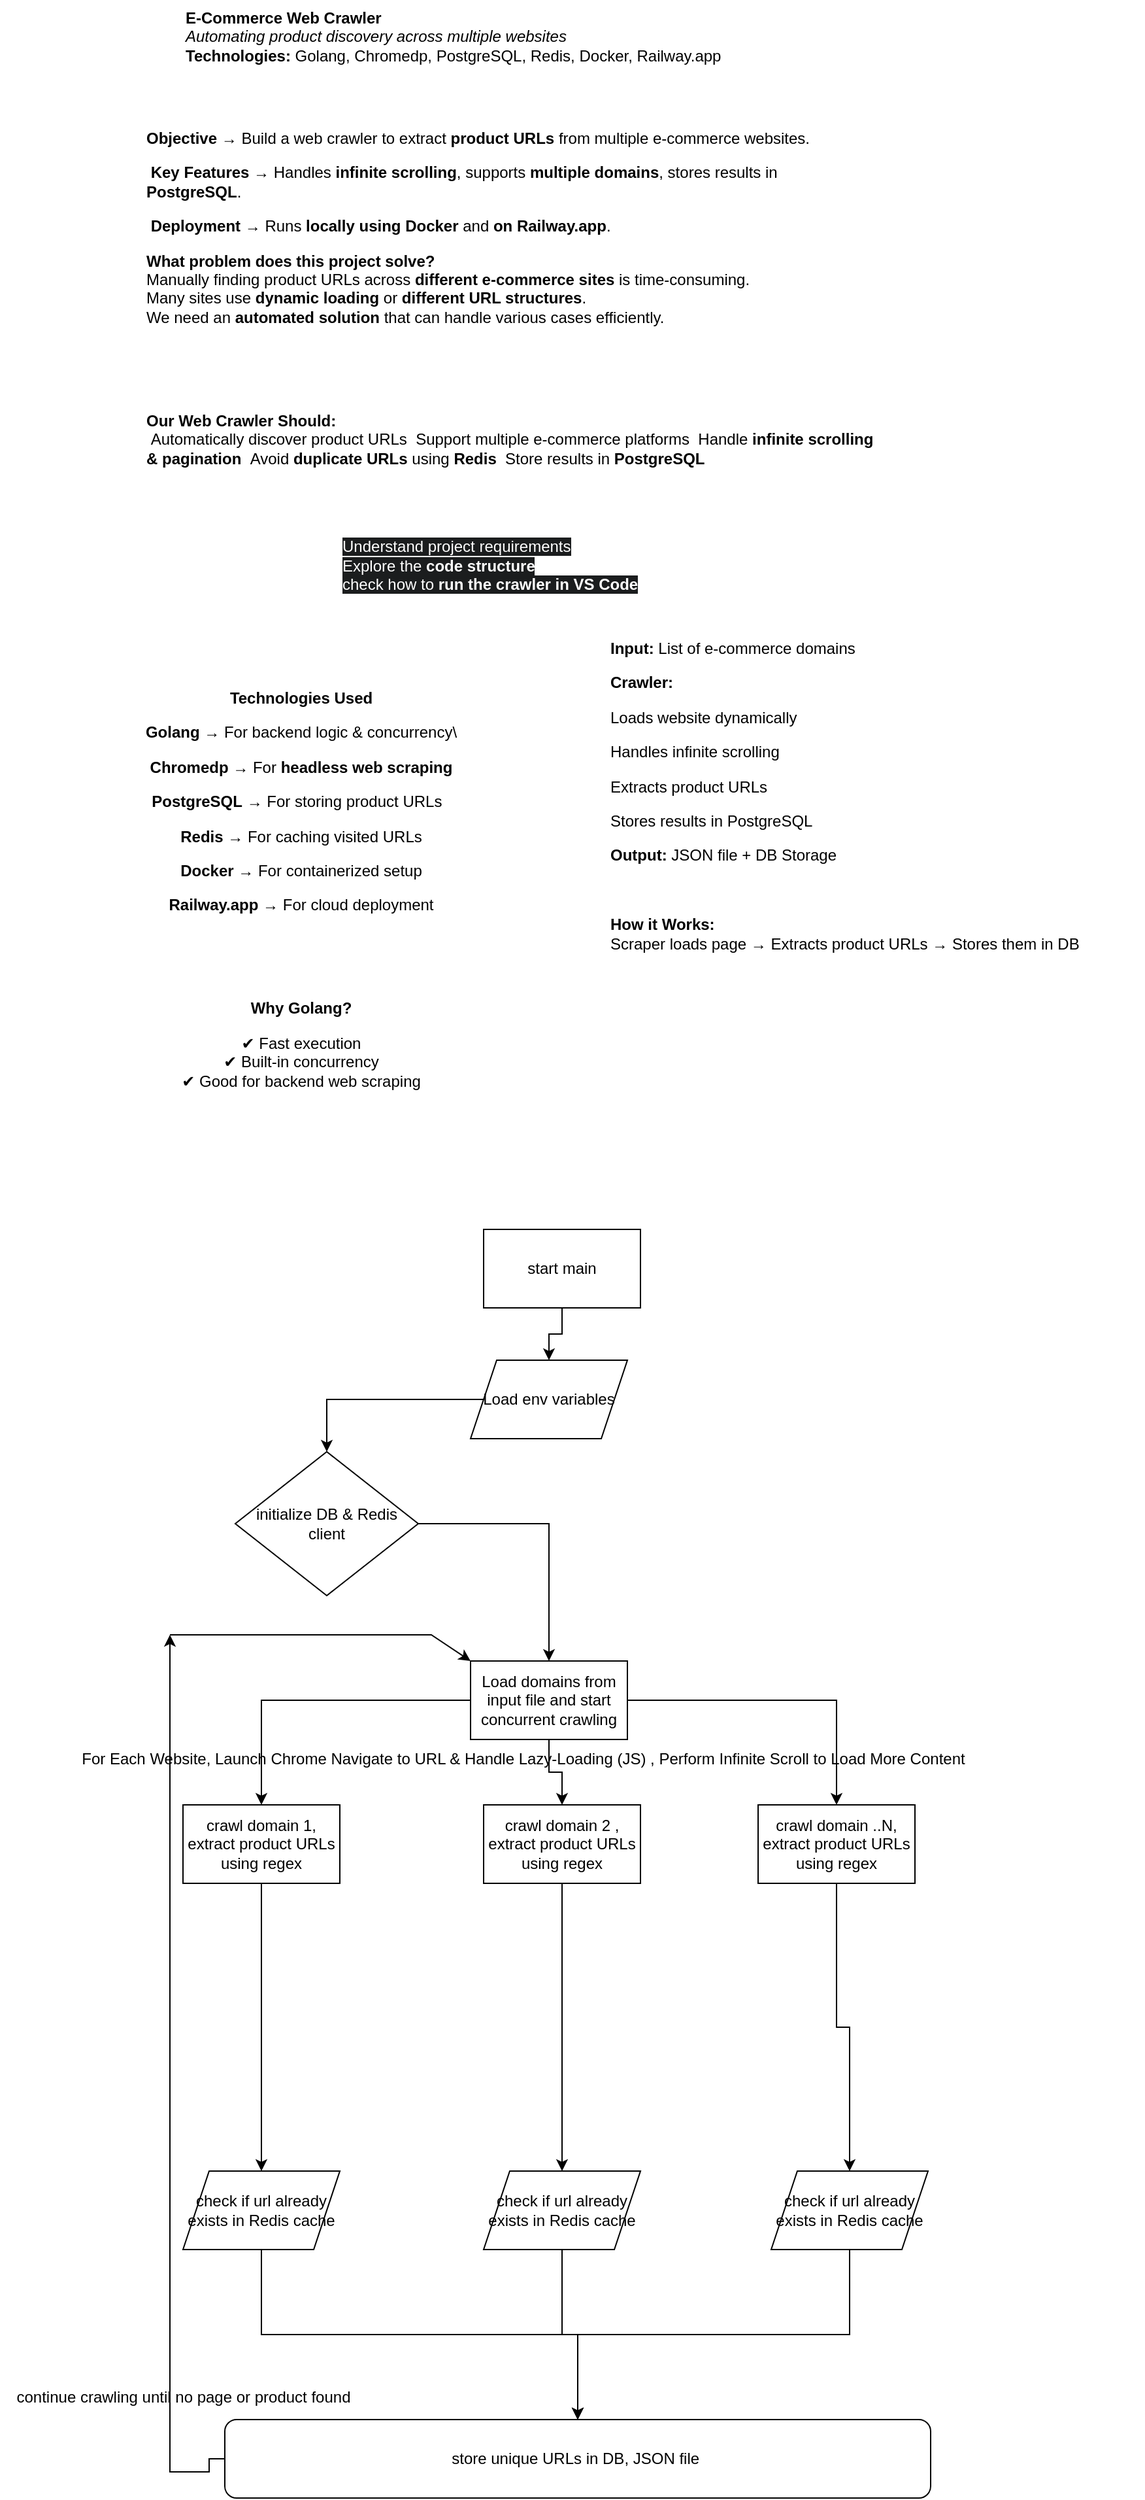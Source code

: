 <mxfile version="26.0.16" pages="2">
  <diagram name="Page-1" id="y1VPcpp46RtRkmRhEWHq">
    <mxGraphModel dx="2400" dy="1477" grid="1" gridSize="10" guides="1" tooltips="1" connect="1" arrows="1" fold="1" page="1" pageScale="1" pageWidth="850" pageHeight="1100" math="0" shadow="0">
      <root>
        <mxCell id="0" />
        <mxCell id="1" parent="0" />
        <UserObject label="&lt;strong data-start=&quot;318&quot; data-end=&quot;344&quot;&gt;E-Commerce Web Crawler&lt;/strong&gt;&lt;br data-start=&quot;344&quot; data-end=&quot;347&quot;&gt;&lt;em data-start=&quot;347&quot; data-end=&quot;402&quot;&gt;Automating product discovery across multiple websites&lt;/em&gt;&lt;br data-start=&quot;402&quot; data-end=&quot;405&quot;&gt;&lt;strong data-start=&quot;408&quot; data-end=&quot;425&quot;&gt;Technologies:&lt;/strong&gt; Golang, Chromedp, PostgreSQL, Redis, Docker, Railway.app" link="&lt;strong data-start=&quot;318&quot; data-end=&quot;344&quot;&gt;E-Commerce Web Crawler&lt;/strong&gt;&lt;br data-start=&quot;344&quot; data-end=&quot;347&quot;&gt;&lt;em data-start=&quot;347&quot; data-end=&quot;402&quot;&gt;Automating product discovery across multiple websites&lt;/em&gt;&lt;br data-start=&quot;402&quot; data-end=&quot;405&quot;&gt;������ &lt;strong data-start=&quot;408&quot; data-end=&quot;425&quot;&gt;Technologies:&lt;/strong&gt; Golang, Chromedp, PostgreSQL, Redis, Docker, Railway.app" id="Uu0GhZpgVCWZH_Pq3_DW-1">
          <mxCell style="text;whiteSpace=wrap;html=1;" parent="1" vertex="1">
            <mxGeometry x="-750" y="-100" width="460" height="70" as="geometry" />
          </mxCell>
        </UserObject>
        <UserObject label="&lt;p data-start=&quot;580&quot; data-end=&quot;898&quot;&gt;&lt;strong data-start=&quot;601&quot; data-end=&quot;614&quot;&gt;Objective&lt;/strong&gt; → Build a web crawler to extract &lt;strong data-start=&quot;648&quot; data-end=&quot;664&quot;&gt;product URLs&lt;/strong&gt; from multiple e-commerce websites.&lt;/p&gt;&lt;p data-start=&quot;580&quot; data-end=&quot;898&quot;&gt;&amp;nbsp;&lt;strong data-start=&quot;705&quot; data-end=&quot;721&quot;&gt;Key Features&lt;/strong&gt; → Handles &lt;strong data-start=&quot;732&quot; data-end=&quot;754&quot;&gt;infinite scrolling&lt;/strong&gt;, supports &lt;strong data-start=&quot;765&quot; data-end=&quot;785&quot;&gt;multiple domains&lt;/strong&gt;, stores results in &lt;strong data-start=&quot;805&quot; data-end=&quot;819&quot;&gt;PostgreSQL&lt;/strong&gt;.&lt;/p&gt;&lt;p data-start=&quot;580&quot; data-end=&quot;898&quot;&gt;&amp;nbsp;&lt;strong data-start=&quot;826&quot; data-end=&quot;840&quot;&gt;Deployment&lt;/strong&gt; → Runs &lt;strong data-start=&quot;848&quot; data-end=&quot;872&quot;&gt;locally using Docker&lt;/strong&gt; and &lt;strong data-start=&quot;877&quot; data-end=&quot;895&quot;&gt;on Railway.app&lt;/strong&gt;.&lt;/p&gt;&lt;p data-start=&quot;900&quot; data-end=&quot;1082&quot;&gt;&lt;strong data-start=&quot;1144&quot; data-end=&quot;1185&quot;&gt;What problem does this project solve?&lt;/strong&gt;&lt;br data-start=&quot;1185&quot; data-end=&quot;1188&quot;&gt;Manually finding product URLs across&amp;nbsp;&lt;strong data-start=&quot;1227&quot; data-end=&quot;1257&quot;&gt;different e-commerce sites&lt;/strong&gt;&amp;nbsp;is time-consuming.&lt;br data-start=&quot;1276&quot; data-end=&quot;1279&quot;&gt;Many sites use&amp;nbsp;&lt;strong data-start=&quot;1296&quot; data-end=&quot;1315&quot;&gt;dynamic loading&lt;/strong&gt;&amp;nbsp;or&amp;nbsp;&lt;strong data-start=&quot;1319&quot; data-end=&quot;1347&quot;&gt;different URL structures&lt;/strong&gt;.&lt;br data-start=&quot;1348&quot; data-end=&quot;1351&quot;&gt;We need an&amp;nbsp;&lt;strong data-start=&quot;1364&quot; data-end=&quot;1386&quot;&gt;automated solution&lt;/strong&gt;&amp;nbsp;that can handle various cases efficiently.&lt;/p&gt;&lt;p data-start=&quot;900&quot; data-end=&quot;1082&quot;&gt;&lt;br&gt;&lt;/p&gt;&lt;p data-start=&quot;900&quot; data-end=&quot;1082&quot;&gt;&lt;br&gt;&lt;/p&gt;&lt;p data-start=&quot;900&quot; data-end=&quot;1082&quot;&gt;&lt;strong data-start=&quot;1436&quot; data-end=&quot;1463&quot;&gt;Our Web Crawler Should:&lt;/strong&gt;&lt;br data-start=&quot;1463&quot; data-end=&quot;1466&quot;&gt;&amp;nbsp;Automatically discover product URLs&amp;nbsp;&amp;nbsp;Support multiple e-commerce platforms&amp;nbsp;&amp;nbsp;Handle&amp;nbsp;&lt;strong data-start=&quot;1557&quot; data-end=&quot;1592&quot;&gt;infinite scrolling &amp;amp; pagination&amp;nbsp;&lt;/strong&gt;&amp;nbsp;Avoid&amp;nbsp;&lt;strong data-start=&quot;1603&quot; data-end=&quot;1621&quot;&gt;duplicate URLs&lt;/strong&gt;&amp;nbsp;using&amp;nbsp;&lt;strong data-start=&quot;1628&quot; data-end=&quot;1637&quot;&gt;Redis&amp;nbsp;&lt;/strong&gt;&amp;nbsp;Store results in&amp;nbsp;&lt;strong data-start=&quot;1659&quot; data-end=&quot;1673&quot;&gt;PostgreSQL&lt;/strong&gt;&lt;/p&gt;&lt;p data-start=&quot;900&quot; data-end=&quot;1082&quot;&gt;&lt;br data-start=&quot;928&quot; data-end=&quot;931&quot;&gt;&lt;br data-start=&quot;1047&quot; data-end=&quot;1050&quot;&gt;&lt;br&gt;&lt;/p&gt;" link="&lt;p data-start=&quot;580&quot; data-end=&quot;898&quot;&gt;&lt;strong data-start=&quot;601&quot; data-end=&quot;614&quot;&gt;Objective&lt;/strong&gt; → Build a web crawler to extract &lt;strong data-start=&quot;648&quot; data-end=&quot;664&quot;&gt;product URLs&lt;/strong&gt; from multiple e-commerce websites.&lt;br data-start=&quot;699&quot; data-end=&quot;702&quot;&gt;������ &lt;strong data-start=&quot;705&quot; data-end=&quot;721&quot;&gt;Key Features&lt;/strong&gt; → Handles &lt;strong data-start=&quot;732&quot; data-end=&quot;754&quot;&gt;infinite scrolling&lt;/strong&gt;, supports &lt;strong data-start=&quot;765&quot; data-end=&quot;785&quot;&gt;multiple domains&lt;/strong&gt;, stores results in &lt;strong data-start=&quot;805&quot; data-end=&quot;819&quot;&gt;PostgreSQL&lt;/strong&gt;.&lt;br data-start=&quot;820&quot; data-end=&quot;823&quot;&gt;������ &lt;strong data-start=&quot;826&quot; data-end=&quot;840&quot;&gt;Deployment&lt;/strong&gt; → Runs &lt;strong data-start=&quot;848&quot; data-end=&quot;872&quot;&gt;locally using Docker&lt;/strong&gt; and &lt;strong data-start=&quot;877&quot; data-end=&quot;895&quot;&gt;on Railway.app&lt;/strong&gt;.&lt;/p&gt;&lt;p data-start=&quot;900&quot; data-end=&quot;1082&quot;&gt;������ &lt;strong data-start=&quot;903&quot; data-end=&quot;928&quot;&gt;Goal of this session:&lt;/strong&gt;&lt;br data-start=&quot;928&quot; data-end=&quot;931&quot;&gt;✅ Understand project requirements&lt;br data-start=&quot;964&quot; data-end=&quot;967&quot;&gt;✅ Explore the &lt;strong data-start=&quot;981&quot; data-end=&quot;999&quot;&gt;code structure&lt;/strong&gt;&lt;br data-start=&quot;999&quot; data-end=&quot;1002&quot;&gt;✅ Learn how to &lt;strong data-start=&quot;1017&quot; data-end=&quot;1047&quot;&gt;run the crawler in VS Code&lt;/strong&gt;&lt;br data-start=&quot;1047&quot; data-end=&quot;1050&quot;&gt;✅ Deploy it on &lt;strong data-start=&quot;1065&quot; data-end=&quot;1080&quot;&gt;Railway.app&lt;/strong&gt;&lt;/p&gt;" id="Uu0GhZpgVCWZH_Pq3_DW-3">
          <mxCell style="text;whiteSpace=wrap;html=1;" parent="1" vertex="1">
            <mxGeometry x="-780" y="-20" width="560" height="190" as="geometry" />
          </mxCell>
        </UserObject>
        <mxCell id="Uu0GhZpgVCWZH_Pq3_DW-4" value="&#xa;&lt;span style=&quot;color: rgb(255, 255, 255); font-family: Helvetica; font-size: 12px; font-style: normal; font-variant-ligatures: normal; font-variant-caps: normal; font-weight: 400; letter-spacing: normal; orphans: 2; text-align: left; text-indent: 0px; text-transform: none; widows: 2; word-spacing: 0px; -webkit-text-stroke-width: 0px; white-space: normal; background-color: rgb(27, 29, 30); text-decoration-thickness: initial; text-decoration-style: initial; text-decoration-color: initial; display: inline !important; float: none;&quot;&gt;Understand project requirements&lt;/span&gt;&lt;br style=&quot;forced-color-adjust: none; box-shadow: none !important; color: rgb(255, 255, 255); font-family: Helvetica; font-size: 12px; font-style: normal; font-variant-ligatures: normal; font-variant-caps: normal; font-weight: 400; letter-spacing: normal; orphans: 2; text-align: left; text-indent: 0px; text-transform: none; widows: 2; word-spacing: 0px; -webkit-text-stroke-width: 0px; white-space: normal; background-color: rgb(27, 29, 30); text-decoration-thickness: initial; text-decoration-style: initial; text-decoration-color: initial;&quot; data-start=&quot;964&quot; data-end=&quot;967&quot;&gt;&lt;span style=&quot;color: rgb(255, 255, 255); font-family: Helvetica; font-size: 12px; font-style: normal; font-variant-ligatures: normal; font-variant-caps: normal; font-weight: 400; letter-spacing: normal; orphans: 2; text-align: left; text-indent: 0px; text-transform: none; widows: 2; word-spacing: 0px; -webkit-text-stroke-width: 0px; white-space: normal; background-color: rgb(27, 29, 30); text-decoration-thickness: initial; text-decoration-style: initial; text-decoration-color: initial; display: inline !important; float: none;&quot;&gt;Explore the&lt;span&gt;&amp;nbsp;&lt;/span&gt;&lt;/span&gt;&lt;strong style=&quot;forced-color-adjust: none; box-shadow: none !important; color: rgb(255, 255, 255); font-family: Helvetica; font-size: 12px; font-style: normal; font-variant-ligatures: normal; font-variant-caps: normal; letter-spacing: normal; orphans: 2; text-align: left; text-indent: 0px; text-transform: none; widows: 2; word-spacing: 0px; -webkit-text-stroke-width: 0px; white-space: normal; background-color: rgb(27, 29, 30); text-decoration-thickness: initial; text-decoration-style: initial; text-decoration-color: initial;&quot; data-start=&quot;981&quot; data-end=&quot;999&quot;&gt;code structure&lt;/strong&gt;&lt;br style=&quot;forced-color-adjust: none; box-shadow: none !important; color: rgb(255, 255, 255); font-family: Helvetica; font-size: 12px; font-style: normal; font-variant-ligatures: normal; font-variant-caps: normal; font-weight: 400; letter-spacing: normal; orphans: 2; text-align: left; text-indent: 0px; text-transform: none; widows: 2; word-spacing: 0px; -webkit-text-stroke-width: 0px; white-space: normal; background-color: rgb(27, 29, 30); text-decoration-thickness: initial; text-decoration-style: initial; text-decoration-color: initial;&quot; data-start=&quot;999&quot; data-end=&quot;1002&quot;&gt;&lt;span style=&quot;color: rgb(255, 255, 255); font-family: Helvetica; font-size: 12px; font-style: normal; font-variant-ligatures: normal; font-variant-caps: normal; font-weight: 400; letter-spacing: normal; orphans: 2; text-align: left; text-indent: 0px; text-transform: none; widows: 2; word-spacing: 0px; -webkit-text-stroke-width: 0px; white-space: normal; background-color: rgb(27, 29, 30); text-decoration-thickness: initial; text-decoration-style: initial; text-decoration-color: initial; display: inline !important; float: none;&quot;&gt;check how to&lt;span&gt;&amp;nbsp;&lt;/span&gt;&lt;/span&gt;&lt;strong style=&quot;forced-color-adjust: none; box-shadow: none !important; color: rgb(255, 255, 255); font-family: Helvetica; font-size: 12px; font-style: normal; font-variant-ligatures: normal; font-variant-caps: normal; letter-spacing: normal; orphans: 2; text-align: left; text-indent: 0px; text-transform: none; widows: 2; word-spacing: 0px; -webkit-text-stroke-width: 0px; white-space: normal; background-color: rgb(27, 29, 30); text-decoration-thickness: initial; text-decoration-style: initial; text-decoration-color: initial;&quot; data-start=&quot;1017&quot; data-end=&quot;1047&quot;&gt;run the crawler in VS Code&lt;/strong&gt;&#xa;&#xa;" style="text;whiteSpace=wrap;html=1;" parent="1" vertex="1">
          <mxGeometry x="-630" y="290" width="250" height="70" as="geometry" />
        </mxCell>
        <mxCell id="Uu0GhZpgVCWZH_Pq3_DW-5" value="&lt;p data-end=&quot;1753&quot; data-start=&quot;1709&quot;&gt;&lt;strong data-end=&quot;1751&quot; data-start=&quot;1730&quot;&gt;Technologies Used&lt;/strong&gt;&lt;/p&gt;&lt;p data-end=&quot;1753&quot; data-start=&quot;1709&quot;&gt;&lt;strong style=&quot;background-color: transparent; color: light-dark(rgb(0, 0, 0), rgb(255, 255, 255));&quot; data-end=&quot;1766&quot; data-start=&quot;1756&quot;&gt;Golang&lt;/strong&gt;&lt;span style=&quot;background-color: transparent; color: light-dark(rgb(0, 0, 0), rgb(255, 255, 255));&quot;&gt; → For backend logic &amp;amp; concurrency\&lt;/span&gt;&lt;/p&gt;&lt;p data-end=&quot;1753&quot; data-start=&quot;1709&quot;&gt;&lt;strong style=&quot;background-color: transparent; color: light-dark(rgb(0, 0, 0), rgb(255, 255, 255));&quot; data-end=&quot;1817&quot; data-start=&quot;1805&quot;&gt;Chromedp&lt;/strong&gt;&lt;span style=&quot;background-color: transparent; color: light-dark(rgb(0, 0, 0), rgb(255, 255, 255));&quot;&gt; → For &lt;/span&gt;&lt;strong style=&quot;background-color: transparent; color: light-dark(rgb(0, 0, 0), rgb(255, 255, 255));&quot; data-end=&quot;1849&quot; data-start=&quot;1824&quot;&gt;headless web scraping&lt;/strong&gt;&lt;/p&gt;&lt;p data-end=&quot;1753&quot; data-start=&quot;1709&quot;&gt;&lt;strong style=&quot;background-color: transparent; color: light-dark(rgb(0, 0, 0), rgb(255, 255, 255));&quot; data-end=&quot;1868&quot; data-start=&quot;1854&quot;&gt;PostgreSQL&lt;/strong&gt;&lt;span style=&quot;background-color: transparent; color: light-dark(rgb(0, 0, 0), rgb(255, 255, 255));&quot;&gt; → For storing product URLs&amp;nbsp;&amp;nbsp;&lt;/span&gt;&lt;/p&gt;&lt;p data-end=&quot;1753&quot; data-start=&quot;1709&quot;&gt;&lt;strong style=&quot;background-color: transparent; color: light-dark(rgb(0, 0, 0), rgb(255, 255, 255));&quot; data-end=&quot;1909&quot; data-start=&quot;1900&quot;&gt;Redis&lt;/strong&gt;&lt;span style=&quot;background-color: transparent; color: light-dark(rgb(0, 0, 0), rgb(255, 255, 255));&quot;&gt; → For caching visited URLs&lt;/span&gt;&lt;/p&gt;&lt;p data-end=&quot;1753&quot; data-start=&quot;1709&quot;&gt;&lt;strong style=&quot;background-color: transparent; color: light-dark(rgb(0, 0, 0), rgb(255, 255, 255));&quot; data-end=&quot;1951&quot; data-start=&quot;1941&quot;&gt;Docker&lt;/strong&gt;&lt;span style=&quot;background-color: transparent; color: light-dark(rgb(0, 0, 0), rgb(255, 255, 255));&quot;&gt; → For containerized setup&lt;/span&gt;&lt;/p&gt;&lt;p data-end=&quot;1753&quot; data-start=&quot;1709&quot;&gt;&lt;strong style=&quot;background-color: transparent; color: light-dark(rgb(0, 0, 0), rgb(255, 255, 255));&quot; data-end=&quot;1997&quot; data-start=&quot;1982&quot;&gt;Railway.app&lt;/strong&gt;&lt;span style=&quot;background-color: transparent; color: light-dark(rgb(0, 0, 0), rgb(255, 255, 255));&quot;&gt; → For cloud deployment&lt;/span&gt;&lt;/p&gt;&lt;p data-end=&quot;1753&quot; data-start=&quot;1709&quot;&gt;&lt;strong style=&quot;background-color: transparent; color: light-dark(rgb(0, 0, 0), rgb(255, 255, 255));&quot; data-end=&quot;2042&quot; data-start=&quot;2027&quot;&gt;&lt;br&gt;&lt;/strong&gt;&lt;/p&gt;&lt;p data-end=&quot;1753&quot; data-start=&quot;1709&quot;&gt;&lt;strong style=&quot;background-color: transparent; color: light-dark(rgb(0, 0, 0), rgb(255, 255, 255));&quot; data-end=&quot;2042&quot; data-start=&quot;2027&quot;&gt;&lt;br&gt;&lt;/strong&gt;&lt;/p&gt;&lt;p data-end=&quot;1753&quot; data-start=&quot;1709&quot;&gt;&lt;strong style=&quot;background-color: transparent; color: light-dark(rgb(0, 0, 0), rgb(255, 255, 255));&quot; data-end=&quot;2042&quot; data-start=&quot;2027&quot;&gt;Why Golang?&lt;/strong&gt;&lt;/p&gt;&lt;p data-end=&quot;2122&quot; data-start=&quot;2024&quot;&gt;✔ Fast execution&lt;br data-end=&quot;2064&quot; data-start=&quot;2061&quot;&gt;✔ Built-in concurrency&lt;br data-end=&quot;2089&quot; data-start=&quot;2086&quot;&gt;✔ Good for backend web scraping&lt;/p&gt;" style="text;html=1;align=center;verticalAlign=middle;resizable=0;points=[];autosize=1;strokeColor=none;fillColor=none;" parent="1" vertex="1">
          <mxGeometry x="-790" y="410" width="260" height="340" as="geometry" />
        </mxCell>
        <mxCell id="Uu0GhZpgVCWZH_Pq3_DW-7" value="&lt;p data-start=&quot;2185&quot; data-end=&quot;2426&quot;&gt;&lt;strong data-start=&quot;2185&quot; data-end=&quot;2199&quot;&gt;Input:&lt;/strong&gt; List of e-commerce domains&amp;nbsp;&lt;/p&gt;&lt;p data-start=&quot;2185&quot; data-end=&quot;2426&quot;&gt;&lt;strong style=&quot;background-color: transparent; color: light-dark(rgb(0, 0, 0), rgb(255, 255, 255));&quot; data-start=&quot;2232&quot; data-end=&quot;2248&quot;&gt;Crawler:&lt;/strong&gt;&lt;/p&gt;&lt;p data-start=&quot;2185&quot; data-end=&quot;2426&quot;&gt;Loads website dynamically&lt;/p&gt;&lt;p data-start=&quot;2185&quot; data-end=&quot;2426&quot;&gt;&lt;span style=&quot;background-color: transparent; color: light-dark(rgb(0, 0, 0), rgb(255, 255, 255));&quot;&gt;Handles infinite scrolling&amp;nbsp;&lt;/span&gt;&lt;/p&gt;&lt;p data-start=&quot;2185&quot; data-end=&quot;2426&quot;&gt;Extracts product URLs&lt;/p&gt;&lt;p data-start=&quot;2185&quot; data-end=&quot;2426&quot;&gt;Stores results in PostgreSQL&lt;/p&gt;&lt;p data-start=&quot;2185&quot; data-end=&quot;2426&quot;&gt;&lt;strong style=&quot;background-color: transparent; color: light-dark(rgb(0, 0, 0), rgb(255, 255, 255));&quot; data-start=&quot;2383&quot; data-end=&quot;2398&quot;&gt;Output:&lt;/strong&gt;&lt;span style=&quot;background-color: transparent; color: light-dark(rgb(0, 0, 0), rgb(255, 255, 255));&quot;&gt; JSON file + DB Storage&lt;/span&gt;&lt;br data-start=&quot;2380&quot; data-end=&quot;2383&quot;&gt;&lt;/p&gt;&lt;p data-start=&quot;2428&quot; data-end=&quot;2518&quot;&gt;&lt;strong data-start=&quot;2431&quot; data-end=&quot;2448&quot;&gt;&lt;br&gt;&lt;/strong&gt;&lt;/p&gt;&lt;p data-start=&quot;2428&quot; data-end=&quot;2518&quot;&gt;&lt;strong data-start=&quot;2431&quot; data-end=&quot;2448&quot;&gt;How it Works:&lt;/strong&gt;&lt;br data-start=&quot;2448&quot; data-end=&quot;2451&quot;&gt;Scraper loads page → Extracts product URLs → Stores them in DB&lt;/p&gt;" style="text;whiteSpace=wrap;html=1;" parent="1" vertex="1">
          <mxGeometry x="-425" y="370" width="410" height="280" as="geometry" />
        </mxCell>
        <mxCell id="Uu0GhZpgVCWZH_Pq3_DW-11" value="" style="edgeStyle=orthogonalEdgeStyle;rounded=0;orthogonalLoop=1;jettySize=auto;html=1;" parent="1" source="Uu0GhZpgVCWZH_Pq3_DW-9" target="Uu0GhZpgVCWZH_Pq3_DW-10" edge="1">
          <mxGeometry relative="1" as="geometry" />
        </mxCell>
        <mxCell id="Uu0GhZpgVCWZH_Pq3_DW-9" value="start main" style="rounded=0;whiteSpace=wrap;html=1;" parent="1" vertex="1">
          <mxGeometry x="-520" y="840" width="120" height="60" as="geometry" />
        </mxCell>
        <mxCell id="Uu0GhZpgVCWZH_Pq3_DW-13" value="" style="edgeStyle=orthogonalEdgeStyle;rounded=0;orthogonalLoop=1;jettySize=auto;html=1;" parent="1" source="Uu0GhZpgVCWZH_Pq3_DW-10" target="Uu0GhZpgVCWZH_Pq3_DW-12" edge="1">
          <mxGeometry relative="1" as="geometry" />
        </mxCell>
        <mxCell id="Uu0GhZpgVCWZH_Pq3_DW-10" value="Load env variables" style="shape=parallelogram;perimeter=parallelogramPerimeter;whiteSpace=wrap;html=1;fixedSize=1;rounded=0;" parent="1" vertex="1">
          <mxGeometry x="-530" y="940" width="120" height="60" as="geometry" />
        </mxCell>
        <mxCell id="Uu0GhZpgVCWZH_Pq3_DW-15" value="" style="edgeStyle=orthogonalEdgeStyle;rounded=0;orthogonalLoop=1;jettySize=auto;html=1;" parent="1" source="Uu0GhZpgVCWZH_Pq3_DW-12" target="Uu0GhZpgVCWZH_Pq3_DW-14" edge="1">
          <mxGeometry relative="1" as="geometry" />
        </mxCell>
        <mxCell id="Uu0GhZpgVCWZH_Pq3_DW-12" value="initialize DB &amp;amp; Redis client" style="rhombus;whiteSpace=wrap;html=1;rounded=0;" parent="1" vertex="1">
          <mxGeometry x="-710" y="1010" width="140" height="110" as="geometry" />
        </mxCell>
        <mxCell id="Uu0GhZpgVCWZH_Pq3_DW-17" value="" style="edgeStyle=orthogonalEdgeStyle;rounded=0;orthogonalLoop=1;jettySize=auto;html=1;" parent="1" source="Uu0GhZpgVCWZH_Pq3_DW-14" target="Uu0GhZpgVCWZH_Pq3_DW-16" edge="1">
          <mxGeometry relative="1" as="geometry" />
        </mxCell>
        <mxCell id="Uu0GhZpgVCWZH_Pq3_DW-19" value="" style="edgeStyle=orthogonalEdgeStyle;rounded=0;orthogonalLoop=1;jettySize=auto;html=1;" parent="1" source="Uu0GhZpgVCWZH_Pq3_DW-14" target="Uu0GhZpgVCWZH_Pq3_DW-18" edge="1">
          <mxGeometry relative="1" as="geometry" />
        </mxCell>
        <mxCell id="Uu0GhZpgVCWZH_Pq3_DW-21" value="" style="edgeStyle=orthogonalEdgeStyle;rounded=0;orthogonalLoop=1;jettySize=auto;html=1;" parent="1" source="Uu0GhZpgVCWZH_Pq3_DW-14" target="Uu0GhZpgVCWZH_Pq3_DW-20" edge="1">
          <mxGeometry relative="1" as="geometry" />
        </mxCell>
        <mxCell id="Uu0GhZpgVCWZH_Pq3_DW-23" value="" style="edgeStyle=orthogonalEdgeStyle;rounded=0;orthogonalLoop=1;jettySize=auto;html=1;" parent="1" source="Uu0GhZpgVCWZH_Pq3_DW-16" target="Uu0GhZpgVCWZH_Pq3_DW-22" edge="1">
          <mxGeometry relative="1" as="geometry" />
        </mxCell>
        <mxCell id="Uu0GhZpgVCWZH_Pq3_DW-16" value="crawl domain 1,&lt;div&gt;extract product URLs using regex&lt;/div&gt;" style="whiteSpace=wrap;html=1;rounded=0;" parent="1" vertex="1">
          <mxGeometry x="-750" y="1280" width="120" height="60" as="geometry" />
        </mxCell>
        <mxCell id="Uu0GhZpgVCWZH_Pq3_DW-25" value="" style="edgeStyle=orthogonalEdgeStyle;rounded=0;orthogonalLoop=1;jettySize=auto;html=1;" parent="1" source="Uu0GhZpgVCWZH_Pq3_DW-18" target="Uu0GhZpgVCWZH_Pq3_DW-24" edge="1">
          <mxGeometry relative="1" as="geometry" />
        </mxCell>
        <mxCell id="Uu0GhZpgVCWZH_Pq3_DW-18" value="crawl domain 2 ,&lt;div&gt;extract product URLs using regex&lt;/div&gt;" style="rounded=0;whiteSpace=wrap;html=1;" parent="1" vertex="1">
          <mxGeometry x="-520" y="1280" width="120" height="60" as="geometry" />
        </mxCell>
        <mxCell id="Uu0GhZpgVCWZH_Pq3_DW-27" value="" style="edgeStyle=orthogonalEdgeStyle;rounded=0;orthogonalLoop=1;jettySize=auto;html=1;" parent="1" source="Uu0GhZpgVCWZH_Pq3_DW-20" target="Uu0GhZpgVCWZH_Pq3_DW-26" edge="1">
          <mxGeometry relative="1" as="geometry" />
        </mxCell>
        <mxCell id="Uu0GhZpgVCWZH_Pq3_DW-20" value="crawl domain ..N,&lt;div&gt;extract product URLs using regex&lt;/div&gt;" style="whiteSpace=wrap;html=1;rounded=0;" parent="1" vertex="1">
          <mxGeometry x="-310" y="1280" width="120" height="60" as="geometry" />
        </mxCell>
        <mxCell id="Uu0GhZpgVCWZH_Pq3_DW-30" value="" style="edgeStyle=orthogonalEdgeStyle;rounded=0;orthogonalLoop=1;jettySize=auto;html=1;" parent="1" source="Uu0GhZpgVCWZH_Pq3_DW-22" target="Uu0GhZpgVCWZH_Pq3_DW-28" edge="1">
          <mxGeometry relative="1" as="geometry" />
        </mxCell>
        <mxCell id="Uu0GhZpgVCWZH_Pq3_DW-22" value="check if url already exists in Redis cache" style="shape=parallelogram;perimeter=parallelogramPerimeter;whiteSpace=wrap;html=1;fixedSize=1;rounded=0;" parent="1" vertex="1">
          <mxGeometry x="-750" y="1560" width="120" height="60" as="geometry" />
        </mxCell>
        <mxCell id="Uu0GhZpgVCWZH_Pq3_DW-31" value="" style="edgeStyle=orthogonalEdgeStyle;rounded=0;orthogonalLoop=1;jettySize=auto;html=1;" parent="1" source="Uu0GhZpgVCWZH_Pq3_DW-24" target="Uu0GhZpgVCWZH_Pq3_DW-28" edge="1">
          <mxGeometry relative="1" as="geometry" />
        </mxCell>
        <mxCell id="Uu0GhZpgVCWZH_Pq3_DW-24" value="check if url already exists in Redis cache" style="shape=parallelogram;perimeter=parallelogramPerimeter;whiteSpace=wrap;html=1;fixedSize=1;rounded=0;" parent="1" vertex="1">
          <mxGeometry x="-520" y="1560" width="120" height="60" as="geometry" />
        </mxCell>
        <mxCell id="Uu0GhZpgVCWZH_Pq3_DW-32" value="" style="edgeStyle=orthogonalEdgeStyle;rounded=0;orthogonalLoop=1;jettySize=auto;html=1;" parent="1" source="Uu0GhZpgVCWZH_Pq3_DW-26" target="Uu0GhZpgVCWZH_Pq3_DW-28" edge="1">
          <mxGeometry relative="1" as="geometry" />
        </mxCell>
        <mxCell id="Uu0GhZpgVCWZH_Pq3_DW-26" value="check if url already exists in Redis cache" style="shape=parallelogram;perimeter=parallelogramPerimeter;whiteSpace=wrap;html=1;fixedSize=1;rounded=0;" parent="1" vertex="1">
          <mxGeometry x="-300" y="1560" width="120" height="60" as="geometry" />
        </mxCell>
        <mxCell id="Uu0GhZpgVCWZH_Pq3_DW-34" style="edgeStyle=orthogonalEdgeStyle;rounded=0;orthogonalLoop=1;jettySize=auto;html=1;exitX=0;exitY=0.5;exitDx=0;exitDy=0;" parent="1" source="Uu0GhZpgVCWZH_Pq3_DW-28" edge="1">
          <mxGeometry relative="1" as="geometry">
            <mxPoint x="-760" y="1150" as="targetPoint" />
            <mxPoint x="-729.96" y="1770" as="sourcePoint" />
            <Array as="points">
              <mxPoint x="-730" y="1780" />
              <mxPoint x="-730" y="1790" />
              <mxPoint x="-760" y="1790" />
            </Array>
          </mxGeometry>
        </mxCell>
        <mxCell id="Uu0GhZpgVCWZH_Pq3_DW-28" value="store unique URLs in DB, JSON file&amp;nbsp;" style="rounded=1;whiteSpace=wrap;html=1;" parent="1" vertex="1">
          <mxGeometry x="-718" y="1750" width="540" height="60" as="geometry" />
        </mxCell>
        <mxCell id="Uu0GhZpgVCWZH_Pq3_DW-33" value=" For Each Website, Launch Chrome&amp;nbsp;Navigate to URL &amp;amp; Handle Lazy-Loading (JS) ,&amp;nbsp;Perform Infinite Scroll to Load More Content" style="text;html=1;align=center;verticalAlign=middle;resizable=0;points=[];autosize=1;strokeColor=none;fillColor=none;" parent="1" vertex="1">
          <mxGeometry x="-840" y="1230" width="700" height="30" as="geometry" />
        </mxCell>
        <mxCell id="Uu0GhZpgVCWZH_Pq3_DW-35" value="" style="curved=1;endArrow=classic;html=1;rounded=0;" parent="1" source="Uu0GhZpgVCWZH_Pq3_DW-14" edge="1">
          <mxGeometry width="50" height="50" relative="1" as="geometry">
            <mxPoint x="-520" y="1230" as="sourcePoint" />
            <mxPoint x="-470" y="1180" as="targetPoint" />
            <Array as="points" />
          </mxGeometry>
        </mxCell>
        <mxCell id="Uu0GhZpgVCWZH_Pq3_DW-36" value="" style="curved=1;endArrow=classic;html=1;rounded=0;" parent="1" target="Uu0GhZpgVCWZH_Pq3_DW-14" edge="1">
          <mxGeometry width="50" height="50" relative="1" as="geometry">
            <mxPoint x="-520" y="1230" as="sourcePoint" />
            <mxPoint x="-470" y="1180" as="targetPoint" />
            <Array as="points">
              <mxPoint x="-470" y="1230" />
              <mxPoint x="-520" y="1180" />
            </Array>
          </mxGeometry>
        </mxCell>
        <mxCell id="Uu0GhZpgVCWZH_Pq3_DW-14" value="Load domains from input file and start concurrent crawling" style="whiteSpace=wrap;html=1;rounded=0;" parent="1" vertex="1">
          <mxGeometry x="-530" y="1170" width="120" height="60" as="geometry" />
        </mxCell>
        <mxCell id="Uu0GhZpgVCWZH_Pq3_DW-37" value="" style="endArrow=classic;html=1;rounded=0;entryX=0;entryY=0;entryDx=0;entryDy=0;" parent="1" target="Uu0GhZpgVCWZH_Pq3_DW-14" edge="1">
          <mxGeometry width="50" height="50" relative="1" as="geometry">
            <mxPoint x="-760" y="1150" as="sourcePoint" />
            <mxPoint x="-670" y="1120" as="targetPoint" />
            <Array as="points">
              <mxPoint x="-560" y="1150" />
            </Array>
          </mxGeometry>
        </mxCell>
        <mxCell id="Uu0GhZpgVCWZH_Pq3_DW-38" value="continue crawling until no page or product found" style="text;html=1;align=center;verticalAlign=middle;resizable=0;points=[];autosize=1;strokeColor=none;fillColor=none;" parent="1" vertex="1">
          <mxGeometry x="-890" y="1718" width="280" height="30" as="geometry" />
        </mxCell>
      </root>
    </mxGraphModel>
  </diagram>
  <diagram id="s5KMS7EqOrz541uuM70r" name="Page-2">
    <mxGraphModel dx="1050" dy="565" grid="1" gridSize="10" guides="1" tooltips="1" connect="1" arrows="1" fold="1" page="1" pageScale="1" pageWidth="850" pageHeight="1100" math="0" shadow="0">
      <root>
        <mxCell id="0" />
        <mxCell id="1" parent="0" />
        <mxCell id="TK2ooU5oeG7MPGdLHk4h-1" value="&lt;p data-start=&quot;345&quot; data-end=&quot;513&quot;&gt;Hey everyone, welcome to this video! Today, we’ll be building a &lt;strong data-start=&quot;434&quot; data-end=&quot;455&quot;&gt;web crawler in Go&lt;/strong&gt; that extracts product URLs from e-commerce websites. ������&lt;/p&gt;&lt;p data-start=&quot;515&quot; data-end=&quot;731&quot;&gt;We&#39;ll be covering:&lt;br data-start=&quot;533&quot; data-end=&quot;536&quot;&gt;✅ Crawling web pages using &lt;strong data-start=&quot;563&quot; data-end=&quot;572&quot;&gt;Colly&lt;/strong&gt;&lt;br data-start=&quot;572&quot; data-end=&quot;575&quot;&gt;✅ Handling &lt;strong data-start=&quot;586&quot; data-end=&quot;617&quot;&gt;JavaScript-rendered content&lt;/strong&gt; with &lt;strong data-start=&quot;623&quot; data-end=&quot;635&quot;&gt;ChromeDP&lt;/strong&gt;&lt;br data-start=&quot;635&quot; data-end=&quot;638&quot;&gt;✅ Storing visited URLs in &lt;strong data-start=&quot;664&quot; data-end=&quot;673&quot;&gt;Redis&lt;/strong&gt; for deduplication&lt;br data-start=&quot;691&quot; data-end=&quot;694&quot;&gt;✅ Saving results as a &lt;strong data-start=&quot;716&quot; data-end=&quot;729&quot;&gt;JSON file&lt;/strong&gt;&lt;/p&gt;&lt;p data-start=&quot;733&quot; data-end=&quot;871&quot;&gt;At the end of this video, you&#39;ll have a fully functional &lt;strong data-start=&quot;790&quot; data-end=&quot;805&quot;&gt;web crawler&lt;/strong&gt; that can extract and save e-commerce product URLs efficiently!&lt;/p&gt;" style="text;whiteSpace=wrap;html=1;" vertex="1" parent="1">
          <mxGeometry x="160" y="80" width="560" height="300" as="geometry" />
        </mxCell>
      </root>
    </mxGraphModel>
  </diagram>
</mxfile>
